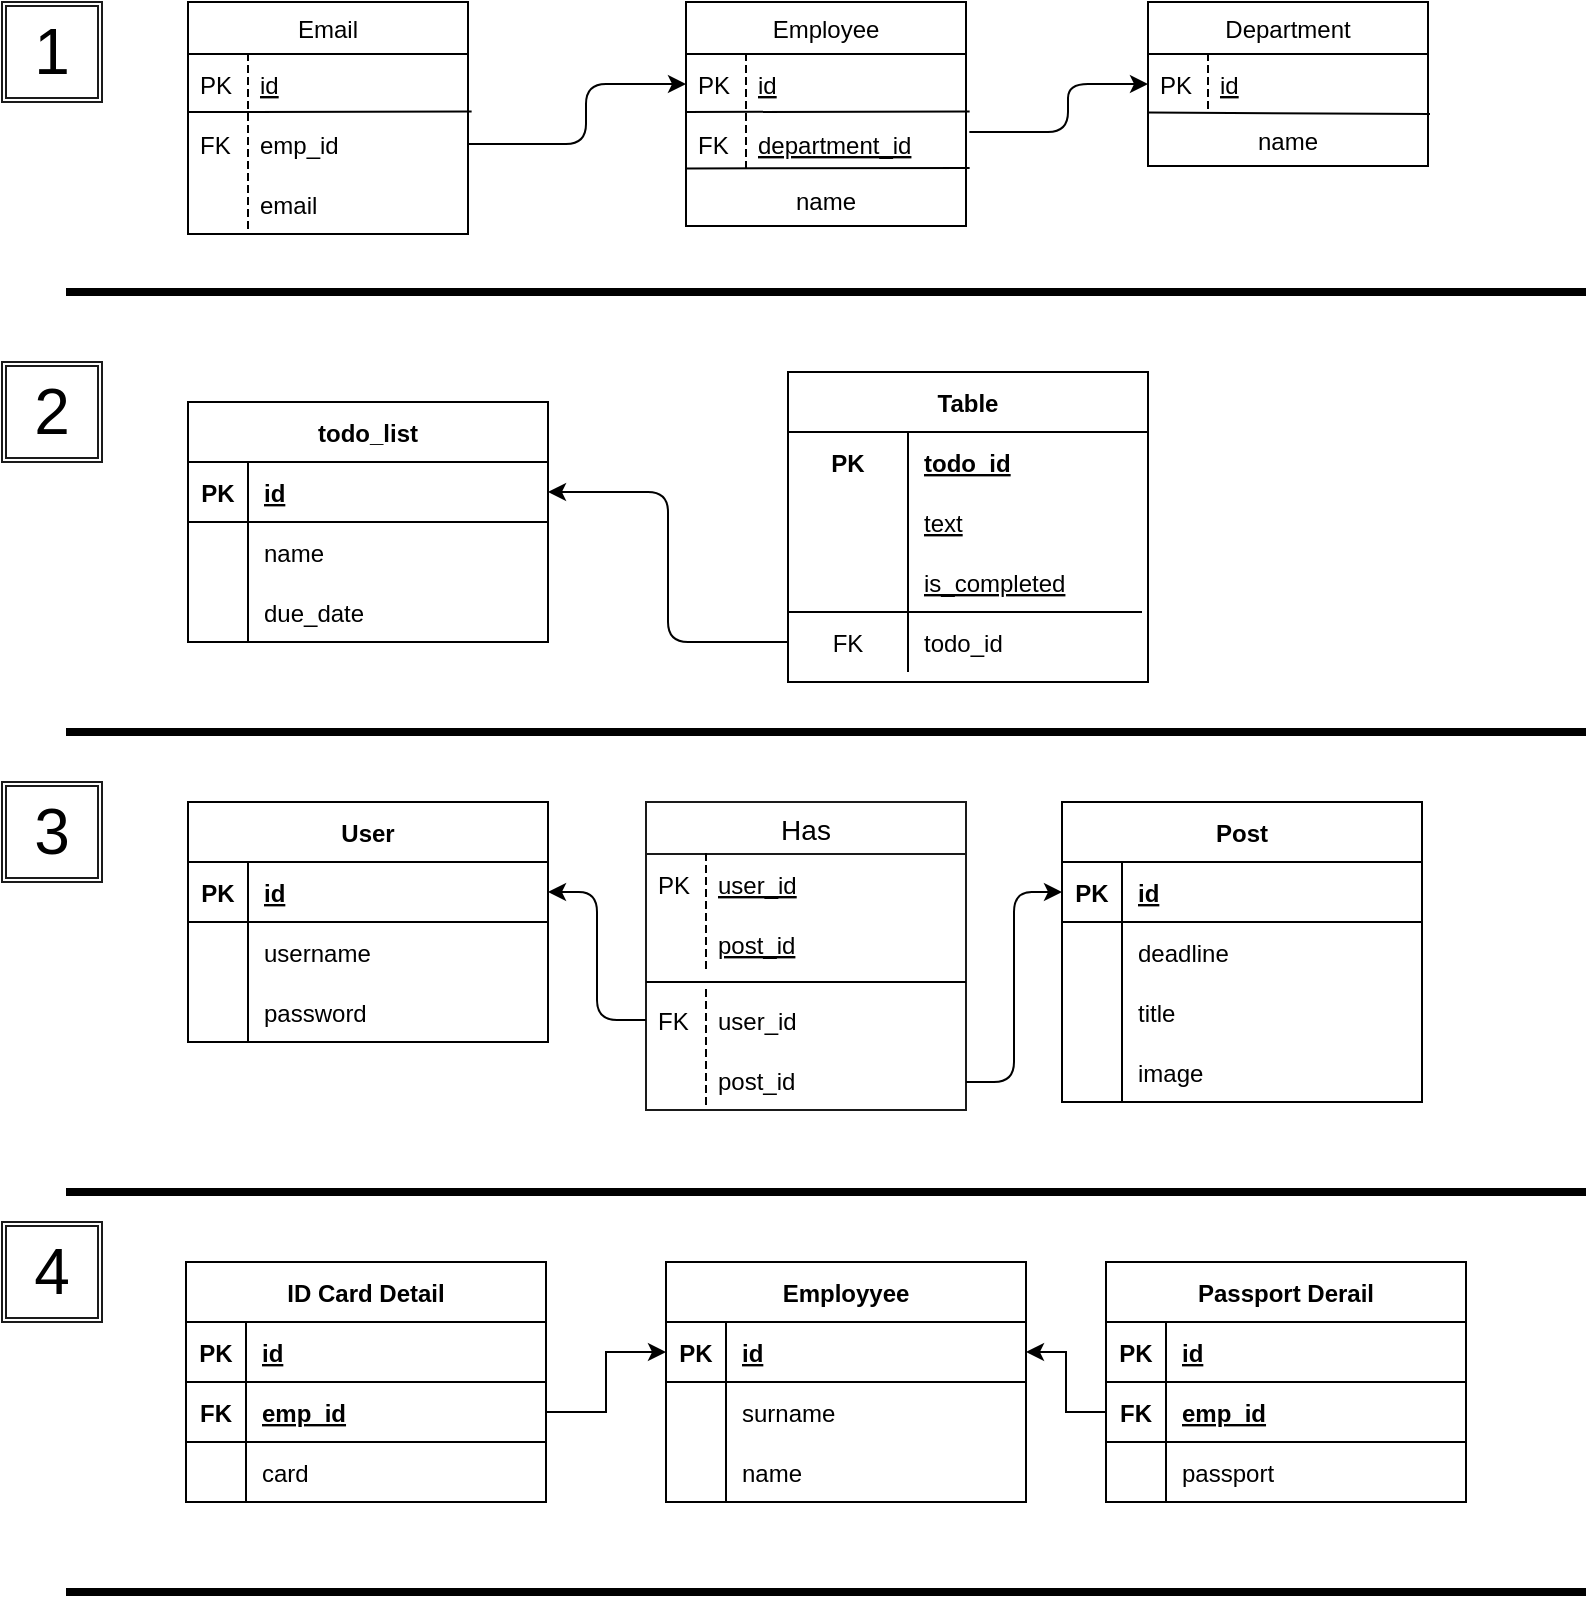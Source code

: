 <mxfile version="13.11.0" type="github">
  <diagram id="C5RBs43oDa-KdzZeNtuy" name="Page-1">
    <mxGraphModel dx="1422" dy="882" grid="1" gridSize="10" guides="1" tooltips="1" connect="1" arrows="1" fold="1" page="1" pageScale="1" pageWidth="827" pageHeight="1169" math="0" shadow="0">
      <root>
        <mxCell id="WIyWlLk6GJQsqaUBKTNV-0" />
        <mxCell id="WIyWlLk6GJQsqaUBKTNV-1" parent="WIyWlLk6GJQsqaUBKTNV-0" />
        <mxCell id="tI-stVmSsfOykZiwrWRr-0" value="Employee" style="swimlane;fontStyle=0;childLayout=stackLayout;horizontal=1;startSize=26;fillColor=none;horizontalStack=0;resizeParent=1;resizeParentMax=0;resizeLast=0;collapsible=1;marginBottom=0;" vertex="1" parent="WIyWlLk6GJQsqaUBKTNV-1">
          <mxGeometry x="352" y="20" width="140" height="112" as="geometry" />
        </mxCell>
        <mxCell id="tI-stVmSsfOykZiwrWRr-9" value="id" style="shape=partialRectangle;fillColor=none;align=left;verticalAlign=middle;strokeColor=none;spacingLeft=34;rotatable=0;points=[[0,0.5],[1,0.5]];portConstraint=eastwest;dropTarget=0;fontStyle=4" vertex="1" parent="tI-stVmSsfOykZiwrWRr-0">
          <mxGeometry y="26" width="140" height="30" as="geometry" />
        </mxCell>
        <mxCell id="tI-stVmSsfOykZiwrWRr-10" value="PK" style="shape=partialRectangle;top=0;left=0;bottom=0;fillColor=none;stokeWidth=1;dashed=1;align=left;verticalAlign=middle;spacingLeft=4;spacingRight=4;overflow=hidden;rotatable=0;points=[];portConstraint=eastwest;part=1;" vertex="1" connectable="0" parent="tI-stVmSsfOykZiwrWRr-9">
          <mxGeometry width="30" height="30" as="geometry" />
        </mxCell>
        <mxCell id="tI-stVmSsfOykZiwrWRr-15" value="" style="endArrow=none;html=1;rounded=0;entryX=1.013;entryY=-0.041;entryDx=0;entryDy=0;entryPerimeter=0;" edge="1" parent="tI-stVmSsfOykZiwrWRr-0" target="tI-stVmSsfOykZiwrWRr-11">
          <mxGeometry relative="1" as="geometry">
            <mxPoint y="55" as="sourcePoint" />
            <mxPoint x="138" y="53" as="targetPoint" />
          </mxGeometry>
        </mxCell>
        <mxCell id="tI-stVmSsfOykZiwrWRr-11" value="department_id" style="shape=partialRectangle;fillColor=none;align=left;verticalAlign=middle;strokeColor=none;spacingLeft=34;rotatable=0;points=[[0,0.5],[1,0.5]];portConstraint=eastwest;dropTarget=0;fontStyle=4" vertex="1" parent="tI-stVmSsfOykZiwrWRr-0">
          <mxGeometry y="56" width="140" height="30" as="geometry" />
        </mxCell>
        <mxCell id="tI-stVmSsfOykZiwrWRr-12" value="FK" style="shape=partialRectangle;top=0;left=0;bottom=0;fillColor=none;stokeWidth=1;dashed=1;align=left;verticalAlign=middle;spacingLeft=4;spacingRight=4;overflow=hidden;rotatable=0;points=[];portConstraint=eastwest;part=1;" vertex="1" connectable="0" parent="tI-stVmSsfOykZiwrWRr-11">
          <mxGeometry width="30" height="30" as="geometry" />
        </mxCell>
        <mxCell id="tI-stVmSsfOykZiwrWRr-16" value="" style="endArrow=none;html=1;rounded=0;entryX=1.013;entryY=-0.041;entryDx=0;entryDy=0;entryPerimeter=0;" edge="1" parent="tI-stVmSsfOykZiwrWRr-0">
          <mxGeometry relative="1" as="geometry">
            <mxPoint y="83.23" as="sourcePoint" />
            <mxPoint x="141.82" y="83" as="targetPoint" />
          </mxGeometry>
        </mxCell>
        <mxCell id="tI-stVmSsfOykZiwrWRr-2" value="name" style="text;strokeColor=none;fillColor=none;align=center;verticalAlign=top;spacingLeft=4;spacingRight=4;overflow=hidden;rotatable=0;points=[[0,0.5],[1,0.5]];portConstraint=eastwest;" vertex="1" parent="tI-stVmSsfOykZiwrWRr-0">
          <mxGeometry y="86" width="140" height="26" as="geometry" />
        </mxCell>
        <mxCell id="tI-stVmSsfOykZiwrWRr-5" value="Department" style="swimlane;fontStyle=0;childLayout=stackLayout;horizontal=1;startSize=26;fillColor=none;horizontalStack=0;resizeParent=1;resizeParentMax=0;resizeLast=0;collapsible=1;marginBottom=0;" vertex="1" parent="WIyWlLk6GJQsqaUBKTNV-1">
          <mxGeometry x="583" y="20" width="140" height="82" as="geometry" />
        </mxCell>
        <mxCell id="tI-stVmSsfOykZiwrWRr-17" value="id" style="shape=partialRectangle;fillColor=none;align=left;verticalAlign=middle;strokeColor=none;spacingLeft=34;rotatable=0;points=[[0,0.5],[1,0.5]];portConstraint=eastwest;dropTarget=0;fontStyle=4" vertex="1" parent="tI-stVmSsfOykZiwrWRr-5">
          <mxGeometry y="26" width="140" height="30" as="geometry" />
        </mxCell>
        <mxCell id="tI-stVmSsfOykZiwrWRr-18" value="PK" style="shape=partialRectangle;top=0;left=0;bottom=0;fillColor=none;stokeWidth=1;dashed=1;align=left;verticalAlign=middle;spacingLeft=4;spacingRight=4;overflow=hidden;rotatable=0;points=[];portConstraint=eastwest;part=1;" vertex="1" connectable="0" parent="tI-stVmSsfOykZiwrWRr-17">
          <mxGeometry width="30" height="30" as="geometry" />
        </mxCell>
        <mxCell id="tI-stVmSsfOykZiwrWRr-19" value="" style="endArrow=none;html=1;rounded=0;" edge="1" parent="tI-stVmSsfOykZiwrWRr-5">
          <mxGeometry relative="1" as="geometry">
            <mxPoint y="55.31" as="sourcePoint" />
            <mxPoint x="141" y="56" as="targetPoint" />
          </mxGeometry>
        </mxCell>
        <mxCell id="tI-stVmSsfOykZiwrWRr-7" value="name" style="text;strokeColor=none;fillColor=none;align=center;verticalAlign=top;spacingLeft=4;spacingRight=4;overflow=hidden;rotatable=0;points=[[0,0.5],[1,0.5]];portConstraint=eastwest;" vertex="1" parent="tI-stVmSsfOykZiwrWRr-5">
          <mxGeometry y="56" width="140" height="26" as="geometry" />
        </mxCell>
        <mxCell id="tI-stVmSsfOykZiwrWRr-20" value="Email" style="swimlane;fontStyle=0;childLayout=stackLayout;horizontal=1;startSize=26;fillColor=none;horizontalStack=0;resizeParent=1;resizeParentMax=0;resizeLast=0;collapsible=1;marginBottom=0;" vertex="1" parent="WIyWlLk6GJQsqaUBKTNV-1">
          <mxGeometry x="103" y="20" width="140" height="116" as="geometry" />
        </mxCell>
        <mxCell id="tI-stVmSsfOykZiwrWRr-21" value="id" style="shape=partialRectangle;fillColor=none;align=left;verticalAlign=middle;strokeColor=none;spacingLeft=34;rotatable=0;points=[[0,0.5],[1,0.5]];portConstraint=eastwest;dropTarget=0;fontStyle=4" vertex="1" parent="tI-stVmSsfOykZiwrWRr-20">
          <mxGeometry y="26" width="140" height="30" as="geometry" />
        </mxCell>
        <mxCell id="tI-stVmSsfOykZiwrWRr-22" value="PK" style="shape=partialRectangle;top=0;left=0;bottom=0;fillColor=none;stokeWidth=1;dashed=1;align=left;verticalAlign=middle;spacingLeft=4;spacingRight=4;overflow=hidden;rotatable=0;points=[];portConstraint=eastwest;part=1;" vertex="1" connectable="0" parent="tI-stVmSsfOykZiwrWRr-21">
          <mxGeometry width="30" height="30" as="geometry" />
        </mxCell>
        <mxCell id="tI-stVmSsfOykZiwrWRr-23" value="" style="endArrow=none;html=1;rounded=0;entryX=1.013;entryY=-0.041;entryDx=0;entryDy=0;entryPerimeter=0;" edge="1" parent="tI-stVmSsfOykZiwrWRr-20" target="tI-stVmSsfOykZiwrWRr-24">
          <mxGeometry relative="1" as="geometry">
            <mxPoint y="55" as="sourcePoint" />
            <mxPoint x="138" y="53" as="targetPoint" />
          </mxGeometry>
        </mxCell>
        <mxCell id="tI-stVmSsfOykZiwrWRr-24" value="emp_id" style="shape=partialRectangle;fillColor=none;align=left;verticalAlign=middle;strokeColor=none;spacingLeft=34;rotatable=0;points=[[0,0.5],[1,0.5]];portConstraint=eastwest;dropTarget=0;" vertex="1" parent="tI-stVmSsfOykZiwrWRr-20">
          <mxGeometry y="56" width="140" height="30" as="geometry" />
        </mxCell>
        <mxCell id="tI-stVmSsfOykZiwrWRr-25" value="FK" style="shape=partialRectangle;top=0;left=0;bottom=0;fillColor=none;stokeWidth=1;dashed=1;align=left;verticalAlign=middle;spacingLeft=4;spacingRight=4;overflow=hidden;rotatable=0;points=[];portConstraint=eastwest;part=1;" vertex="1" connectable="0" parent="tI-stVmSsfOykZiwrWRr-24">
          <mxGeometry width="30" height="30" as="geometry" />
        </mxCell>
        <mxCell id="tI-stVmSsfOykZiwrWRr-28" value="email" style="shape=partialRectangle;fillColor=none;align=left;verticalAlign=middle;strokeColor=none;spacingLeft=34;rotatable=0;points=[[0,0.5],[1,0.5]];portConstraint=eastwest;dropTarget=0;" vertex="1" parent="tI-stVmSsfOykZiwrWRr-20">
          <mxGeometry y="86" width="140" height="30" as="geometry" />
        </mxCell>
        <mxCell id="tI-stVmSsfOykZiwrWRr-29" value="" style="shape=partialRectangle;top=0;left=0;bottom=0;fillColor=none;stokeWidth=1;dashed=1;align=left;verticalAlign=middle;spacingLeft=4;spacingRight=4;overflow=hidden;rotatable=0;points=[];portConstraint=eastwest;part=1;" vertex="1" connectable="0" parent="tI-stVmSsfOykZiwrWRr-28">
          <mxGeometry width="30" height="30" as="geometry" />
        </mxCell>
        <mxCell id="tI-stVmSsfOykZiwrWRr-30" value="" style="edgeStyle=elbowEdgeStyle;elbow=horizontal;endArrow=classic;html=1;entryX=0;entryY=0.5;entryDx=0;entryDy=0;" edge="1" parent="WIyWlLk6GJQsqaUBKTNV-1" target="tI-stVmSsfOykZiwrWRr-9">
          <mxGeometry width="50" height="50" relative="1" as="geometry">
            <mxPoint x="243" y="91" as="sourcePoint" />
            <mxPoint x="392" y="330" as="targetPoint" />
            <Array as="points">
              <mxPoint x="302" y="100" />
            </Array>
          </mxGeometry>
        </mxCell>
        <mxCell id="tI-stVmSsfOykZiwrWRr-31" value="" style="edgeStyle=elbowEdgeStyle;elbow=horizontal;endArrow=classic;html=1;entryX=0;entryY=0.5;entryDx=0;entryDy=0;exitX=1.012;exitY=0.3;exitDx=0;exitDy=0;exitPerimeter=0;" edge="1" parent="WIyWlLk6GJQsqaUBKTNV-1" source="tI-stVmSsfOykZiwrWRr-11" target="tI-stVmSsfOykZiwrWRr-17">
          <mxGeometry width="50" height="50" relative="1" as="geometry">
            <mxPoint x="682" y="220" as="sourcePoint" />
            <mxPoint x="732" y="170" as="targetPoint" />
            <Array as="points">
              <mxPoint x="543" y="61" />
            </Array>
          </mxGeometry>
        </mxCell>
        <mxCell id="tI-stVmSsfOykZiwrWRr-32" value="todo_list" style="shape=table;startSize=30;container=1;collapsible=1;childLayout=tableLayout;fixedRows=1;rowLines=0;fontStyle=1;align=center;resizeLast=1;" vertex="1" parent="WIyWlLk6GJQsqaUBKTNV-1">
          <mxGeometry x="103" y="220" width="180" height="120" as="geometry" />
        </mxCell>
        <mxCell id="tI-stVmSsfOykZiwrWRr-33" value="" style="shape=partialRectangle;collapsible=0;dropTarget=0;pointerEvents=0;fillColor=none;top=0;left=0;bottom=1;right=0;points=[[0,0.5],[1,0.5]];portConstraint=eastwest;" vertex="1" parent="tI-stVmSsfOykZiwrWRr-32">
          <mxGeometry y="30" width="180" height="30" as="geometry" />
        </mxCell>
        <mxCell id="tI-stVmSsfOykZiwrWRr-34" value="PK" style="shape=partialRectangle;connectable=0;fillColor=none;top=0;left=0;bottom=0;right=0;fontStyle=1;overflow=hidden;" vertex="1" parent="tI-stVmSsfOykZiwrWRr-33">
          <mxGeometry width="30" height="30" as="geometry" />
        </mxCell>
        <mxCell id="tI-stVmSsfOykZiwrWRr-35" value="id" style="shape=partialRectangle;connectable=0;fillColor=none;top=0;left=0;bottom=0;right=0;align=left;spacingLeft=6;fontStyle=5;overflow=hidden;" vertex="1" parent="tI-stVmSsfOykZiwrWRr-33">
          <mxGeometry x="30" width="150" height="30" as="geometry" />
        </mxCell>
        <mxCell id="tI-stVmSsfOykZiwrWRr-36" value="" style="shape=partialRectangle;collapsible=0;dropTarget=0;pointerEvents=0;fillColor=none;top=0;left=0;bottom=0;right=0;points=[[0,0.5],[1,0.5]];portConstraint=eastwest;" vertex="1" parent="tI-stVmSsfOykZiwrWRr-32">
          <mxGeometry y="60" width="180" height="30" as="geometry" />
        </mxCell>
        <mxCell id="tI-stVmSsfOykZiwrWRr-37" value="" style="shape=partialRectangle;connectable=0;fillColor=none;top=0;left=0;bottom=0;right=0;editable=1;overflow=hidden;" vertex="1" parent="tI-stVmSsfOykZiwrWRr-36">
          <mxGeometry width="30" height="30" as="geometry" />
        </mxCell>
        <mxCell id="tI-stVmSsfOykZiwrWRr-38" value="name" style="shape=partialRectangle;connectable=0;fillColor=none;top=0;left=0;bottom=0;right=0;align=left;spacingLeft=6;overflow=hidden;" vertex="1" parent="tI-stVmSsfOykZiwrWRr-36">
          <mxGeometry x="30" width="150" height="30" as="geometry" />
        </mxCell>
        <mxCell id="tI-stVmSsfOykZiwrWRr-39" value="" style="shape=partialRectangle;collapsible=0;dropTarget=0;pointerEvents=0;fillColor=none;top=0;left=0;bottom=0;right=0;points=[[0,0.5],[1,0.5]];portConstraint=eastwest;" vertex="1" parent="tI-stVmSsfOykZiwrWRr-32">
          <mxGeometry y="90" width="180" height="30" as="geometry" />
        </mxCell>
        <mxCell id="tI-stVmSsfOykZiwrWRr-40" value="" style="shape=partialRectangle;connectable=0;fillColor=none;top=0;left=0;bottom=0;right=0;editable=1;overflow=hidden;" vertex="1" parent="tI-stVmSsfOykZiwrWRr-39">
          <mxGeometry width="30" height="30" as="geometry" />
        </mxCell>
        <mxCell id="tI-stVmSsfOykZiwrWRr-41" value="due_date" style="shape=partialRectangle;connectable=0;fillColor=none;top=0;left=0;bottom=0;right=0;align=left;spacingLeft=6;overflow=hidden;" vertex="1" parent="tI-stVmSsfOykZiwrWRr-39">
          <mxGeometry x="30" width="150" height="30" as="geometry" />
        </mxCell>
        <mxCell id="tI-stVmSsfOykZiwrWRr-55" value="Table" style="shape=table;startSize=30;container=1;collapsible=1;childLayout=tableLayout;fixedRows=1;rowLines=0;fontStyle=1;align=center;resizeLast=1;" vertex="1" parent="WIyWlLk6GJQsqaUBKTNV-1">
          <mxGeometry x="403" y="205" width="180" height="155" as="geometry">
            <mxRectangle x="332" y="220" width="60" height="30" as="alternateBounds" />
          </mxGeometry>
        </mxCell>
        <mxCell id="tI-stVmSsfOykZiwrWRr-56" value="" style="shape=partialRectangle;collapsible=0;dropTarget=0;pointerEvents=0;fillColor=none;top=0;left=0;bottom=0;right=0;points=[[0,0.5],[1,0.5]];portConstraint=eastwest;" vertex="1" parent="tI-stVmSsfOykZiwrWRr-55">
          <mxGeometry y="30" width="180" height="30" as="geometry" />
        </mxCell>
        <mxCell id="tI-stVmSsfOykZiwrWRr-57" value="PK" style="shape=partialRectangle;connectable=0;fillColor=none;top=0;left=0;bottom=0;right=0;fontStyle=1;overflow=hidden;" vertex="1" parent="tI-stVmSsfOykZiwrWRr-56">
          <mxGeometry width="60" height="30" as="geometry" />
        </mxCell>
        <mxCell id="tI-stVmSsfOykZiwrWRr-58" value="todo_id" style="shape=partialRectangle;connectable=0;fillColor=none;top=0;left=0;bottom=0;right=0;align=left;spacingLeft=6;fontStyle=5;overflow=hidden;" vertex="1" parent="tI-stVmSsfOykZiwrWRr-56">
          <mxGeometry x="60" width="120" height="30" as="geometry" />
        </mxCell>
        <mxCell id="tI-stVmSsfOykZiwrWRr-79" value="" style="shape=partialRectangle;collapsible=0;dropTarget=0;pointerEvents=0;fillColor=none;top=0;left=0;bottom=0;right=0;points=[[0,0.5],[1,0.5]];portConstraint=eastwest;strokeColor=#FFFFFF;align=center;" vertex="1" parent="tI-stVmSsfOykZiwrWRr-55">
          <mxGeometry y="60" width="180" height="30" as="geometry" />
        </mxCell>
        <mxCell id="tI-stVmSsfOykZiwrWRr-80" value="" style="shape=partialRectangle;connectable=0;fillColor=none;top=0;left=0;bottom=0;right=0;fontStyle=0;overflow=hidden;" vertex="1" parent="tI-stVmSsfOykZiwrWRr-79">
          <mxGeometry width="60" height="30" as="geometry" />
        </mxCell>
        <mxCell id="tI-stVmSsfOykZiwrWRr-81" value="text" style="shape=partialRectangle;connectable=0;fillColor=none;top=0;left=0;bottom=0;right=0;align=left;spacingLeft=6;fontStyle=4;overflow=hidden;" vertex="1" parent="tI-stVmSsfOykZiwrWRr-79">
          <mxGeometry x="60" width="120" height="30" as="geometry" />
        </mxCell>
        <mxCell id="tI-stVmSsfOykZiwrWRr-62" value="" style="shape=partialRectangle;collapsible=0;dropTarget=0;pointerEvents=0;fillColor=none;top=0;left=0;bottom=0;right=0;points=[[0,0.5],[1,0.5]];portConstraint=eastwest;" vertex="1" parent="tI-stVmSsfOykZiwrWRr-55">
          <mxGeometry y="90" width="180" height="30" as="geometry" />
        </mxCell>
        <mxCell id="tI-stVmSsfOykZiwrWRr-63" value="" style="shape=partialRectangle;connectable=0;fillColor=none;top=0;left=0;bottom=0;right=0;editable=1;overflow=hidden;" vertex="1" parent="tI-stVmSsfOykZiwrWRr-62">
          <mxGeometry width="60" height="30" as="geometry" />
        </mxCell>
        <mxCell id="tI-stVmSsfOykZiwrWRr-64" value="is_completed" style="shape=partialRectangle;connectable=0;fillColor=none;top=0;left=0;bottom=0;right=0;align=left;spacingLeft=6;overflow=hidden;fontStyle=4" vertex="1" parent="tI-stVmSsfOykZiwrWRr-62">
          <mxGeometry x="60" width="120" height="30" as="geometry" />
        </mxCell>
        <mxCell id="tI-stVmSsfOykZiwrWRr-82" value="" style="shape=partialRectangle;collapsible=0;dropTarget=0;pointerEvents=0;fillColor=none;top=0;left=0;bottom=0;right=0;points=[[0,0.5],[1,0.5]];portConstraint=eastwest;strokeColor=#FFFFFF;align=center;" vertex="1" parent="tI-stVmSsfOykZiwrWRr-55">
          <mxGeometry y="120" width="180" height="30" as="geometry" />
        </mxCell>
        <mxCell id="tI-stVmSsfOykZiwrWRr-83" value="FK" style="shape=partialRectangle;connectable=0;fillColor=none;top=0;left=0;bottom=0;right=0;fontStyle=0;overflow=hidden;" vertex="1" parent="tI-stVmSsfOykZiwrWRr-82">
          <mxGeometry width="60" height="30" as="geometry" />
        </mxCell>
        <mxCell id="tI-stVmSsfOykZiwrWRr-84" value="todo_id" style="shape=partialRectangle;connectable=0;fillColor=none;top=0;left=0;bottom=0;right=0;align=left;spacingLeft=6;fontStyle=0;overflow=hidden;" vertex="1" parent="tI-stVmSsfOykZiwrWRr-82">
          <mxGeometry x="60" width="120" height="30" as="geometry" />
        </mxCell>
        <mxCell id="tI-stVmSsfOykZiwrWRr-88" value="" style="line;strokeWidth=1;rotatable=0;dashed=0;labelPosition=right;align=left;verticalAlign=middle;spacingTop=0;spacingLeft=6;points=[];portConstraint=eastwest;" vertex="1" parent="WIyWlLk6GJQsqaUBKTNV-1">
          <mxGeometry x="403" y="320" width="177" height="10" as="geometry" />
        </mxCell>
        <mxCell id="tI-stVmSsfOykZiwrWRr-89" value="" style="edgeStyle=elbowEdgeStyle;elbow=horizontal;endArrow=classic;html=1;entryX=1;entryY=0.5;entryDx=0;entryDy=0;" edge="1" parent="WIyWlLk6GJQsqaUBKTNV-1" source="tI-stVmSsfOykZiwrWRr-82" target="tI-stVmSsfOykZiwrWRr-33">
          <mxGeometry width="50" height="50" relative="1" as="geometry">
            <mxPoint x="300" y="290" as="sourcePoint" />
            <mxPoint x="350" y="240" as="targetPoint" />
          </mxGeometry>
        </mxCell>
        <mxCell id="tI-stVmSsfOykZiwrWRr-90" value="User" style="shape=table;startSize=30;container=1;collapsible=1;childLayout=tableLayout;fixedRows=1;rowLines=0;fontStyle=1;align=center;resizeLast=1;" vertex="1" parent="WIyWlLk6GJQsqaUBKTNV-1">
          <mxGeometry x="103" y="420" width="180" height="120" as="geometry" />
        </mxCell>
        <mxCell id="tI-stVmSsfOykZiwrWRr-91" value="" style="shape=partialRectangle;collapsible=0;dropTarget=0;pointerEvents=0;fillColor=none;top=0;left=0;bottom=1;right=0;points=[[0,0.5],[1,0.5]];portConstraint=eastwest;" vertex="1" parent="tI-stVmSsfOykZiwrWRr-90">
          <mxGeometry y="30" width="180" height="30" as="geometry" />
        </mxCell>
        <mxCell id="tI-stVmSsfOykZiwrWRr-92" value="PK" style="shape=partialRectangle;connectable=0;fillColor=none;top=0;left=0;bottom=0;right=0;fontStyle=1;overflow=hidden;" vertex="1" parent="tI-stVmSsfOykZiwrWRr-91">
          <mxGeometry width="30" height="30" as="geometry" />
        </mxCell>
        <mxCell id="tI-stVmSsfOykZiwrWRr-93" value="id" style="shape=partialRectangle;connectable=0;fillColor=none;top=0;left=0;bottom=0;right=0;align=left;spacingLeft=6;fontStyle=5;overflow=hidden;" vertex="1" parent="tI-stVmSsfOykZiwrWRr-91">
          <mxGeometry x="30" width="150" height="30" as="geometry" />
        </mxCell>
        <mxCell id="tI-stVmSsfOykZiwrWRr-94" value="" style="shape=partialRectangle;collapsible=0;dropTarget=0;pointerEvents=0;fillColor=none;top=0;left=0;bottom=0;right=0;points=[[0,0.5],[1,0.5]];portConstraint=eastwest;" vertex="1" parent="tI-stVmSsfOykZiwrWRr-90">
          <mxGeometry y="60" width="180" height="30" as="geometry" />
        </mxCell>
        <mxCell id="tI-stVmSsfOykZiwrWRr-95" value="" style="shape=partialRectangle;connectable=0;fillColor=none;top=0;left=0;bottom=0;right=0;editable=1;overflow=hidden;" vertex="1" parent="tI-stVmSsfOykZiwrWRr-94">
          <mxGeometry width="30" height="30" as="geometry" />
        </mxCell>
        <mxCell id="tI-stVmSsfOykZiwrWRr-96" value="username" style="shape=partialRectangle;connectable=0;fillColor=none;top=0;left=0;bottom=0;right=0;align=left;spacingLeft=6;overflow=hidden;" vertex="1" parent="tI-stVmSsfOykZiwrWRr-94">
          <mxGeometry x="30" width="150" height="30" as="geometry" />
        </mxCell>
        <mxCell id="tI-stVmSsfOykZiwrWRr-97" value="" style="shape=partialRectangle;collapsible=0;dropTarget=0;pointerEvents=0;fillColor=none;top=0;left=0;bottom=0;right=0;points=[[0,0.5],[1,0.5]];portConstraint=eastwest;" vertex="1" parent="tI-stVmSsfOykZiwrWRr-90">
          <mxGeometry y="90" width="180" height="30" as="geometry" />
        </mxCell>
        <mxCell id="tI-stVmSsfOykZiwrWRr-98" value="" style="shape=partialRectangle;connectable=0;fillColor=none;top=0;left=0;bottom=0;right=0;editable=1;overflow=hidden;" vertex="1" parent="tI-stVmSsfOykZiwrWRr-97">
          <mxGeometry width="30" height="30" as="geometry" />
        </mxCell>
        <mxCell id="tI-stVmSsfOykZiwrWRr-99" value="password" style="shape=partialRectangle;connectable=0;fillColor=none;top=0;left=0;bottom=0;right=0;align=left;spacingLeft=6;overflow=hidden;" vertex="1" parent="tI-stVmSsfOykZiwrWRr-97">
          <mxGeometry x="30" width="150" height="30" as="geometry" />
        </mxCell>
        <mxCell id="tI-stVmSsfOykZiwrWRr-100" value="Post" style="shape=table;startSize=30;container=1;collapsible=1;childLayout=tableLayout;fixedRows=1;rowLines=0;fontStyle=1;align=center;resizeLast=1;" vertex="1" parent="WIyWlLk6GJQsqaUBKTNV-1">
          <mxGeometry x="540" y="420" width="180" height="150" as="geometry" />
        </mxCell>
        <mxCell id="tI-stVmSsfOykZiwrWRr-101" value="" style="shape=partialRectangle;collapsible=0;dropTarget=0;pointerEvents=0;fillColor=none;top=0;left=0;bottom=1;right=0;points=[[0,0.5],[1,0.5]];portConstraint=eastwest;" vertex="1" parent="tI-stVmSsfOykZiwrWRr-100">
          <mxGeometry y="30" width="180" height="30" as="geometry" />
        </mxCell>
        <mxCell id="tI-stVmSsfOykZiwrWRr-102" value="PK" style="shape=partialRectangle;connectable=0;fillColor=none;top=0;left=0;bottom=0;right=0;fontStyle=1;overflow=hidden;" vertex="1" parent="tI-stVmSsfOykZiwrWRr-101">
          <mxGeometry width="30" height="30" as="geometry" />
        </mxCell>
        <mxCell id="tI-stVmSsfOykZiwrWRr-103" value="id" style="shape=partialRectangle;connectable=0;fillColor=none;top=0;left=0;bottom=0;right=0;align=left;spacingLeft=6;fontStyle=5;overflow=hidden;" vertex="1" parent="tI-stVmSsfOykZiwrWRr-101">
          <mxGeometry x="30" width="150" height="30" as="geometry" />
        </mxCell>
        <mxCell id="tI-stVmSsfOykZiwrWRr-104" value="" style="shape=partialRectangle;collapsible=0;dropTarget=0;pointerEvents=0;fillColor=none;top=0;left=0;bottom=0;right=0;points=[[0,0.5],[1,0.5]];portConstraint=eastwest;" vertex="1" parent="tI-stVmSsfOykZiwrWRr-100">
          <mxGeometry y="60" width="180" height="30" as="geometry" />
        </mxCell>
        <mxCell id="tI-stVmSsfOykZiwrWRr-105" value="" style="shape=partialRectangle;connectable=0;fillColor=none;top=0;left=0;bottom=0;right=0;editable=1;overflow=hidden;" vertex="1" parent="tI-stVmSsfOykZiwrWRr-104">
          <mxGeometry width="30" height="30" as="geometry" />
        </mxCell>
        <mxCell id="tI-stVmSsfOykZiwrWRr-106" value="deadline" style="shape=partialRectangle;connectable=0;fillColor=none;top=0;left=0;bottom=0;right=0;align=left;spacingLeft=6;overflow=hidden;" vertex="1" parent="tI-stVmSsfOykZiwrWRr-104">
          <mxGeometry x="30" width="150" height="30" as="geometry" />
        </mxCell>
        <mxCell id="tI-stVmSsfOykZiwrWRr-107" value="" style="shape=partialRectangle;collapsible=0;dropTarget=0;pointerEvents=0;fillColor=none;top=0;left=0;bottom=0;right=0;points=[[0,0.5],[1,0.5]];portConstraint=eastwest;" vertex="1" parent="tI-stVmSsfOykZiwrWRr-100">
          <mxGeometry y="90" width="180" height="30" as="geometry" />
        </mxCell>
        <mxCell id="tI-stVmSsfOykZiwrWRr-108" value="" style="shape=partialRectangle;connectable=0;fillColor=none;top=0;left=0;bottom=0;right=0;editable=1;overflow=hidden;" vertex="1" parent="tI-stVmSsfOykZiwrWRr-107">
          <mxGeometry width="30" height="30" as="geometry" />
        </mxCell>
        <mxCell id="tI-stVmSsfOykZiwrWRr-109" value="title" style="shape=partialRectangle;connectable=0;fillColor=none;top=0;left=0;bottom=0;right=0;align=left;spacingLeft=6;overflow=hidden;" vertex="1" parent="tI-stVmSsfOykZiwrWRr-107">
          <mxGeometry x="30" width="150" height="30" as="geometry" />
        </mxCell>
        <mxCell id="tI-stVmSsfOykZiwrWRr-112" style="shape=partialRectangle;collapsible=0;dropTarget=0;pointerEvents=0;fillColor=none;top=0;left=0;bottom=0;right=0;points=[[0,0.5],[1,0.5]];portConstraint=eastwest;" vertex="1" parent="tI-stVmSsfOykZiwrWRr-100">
          <mxGeometry y="120" width="180" height="30" as="geometry" />
        </mxCell>
        <mxCell id="tI-stVmSsfOykZiwrWRr-113" style="shape=partialRectangle;connectable=0;fillColor=none;top=0;left=0;bottom=0;right=0;editable=1;overflow=hidden;" vertex="1" parent="tI-stVmSsfOykZiwrWRr-112">
          <mxGeometry width="30" height="30" as="geometry" />
        </mxCell>
        <mxCell id="tI-stVmSsfOykZiwrWRr-114" value="image" style="shape=partialRectangle;connectable=0;fillColor=none;top=0;left=0;bottom=0;right=0;align=left;spacingLeft=6;overflow=hidden;" vertex="1" parent="tI-stVmSsfOykZiwrWRr-112">
          <mxGeometry x="30" width="150" height="30" as="geometry" />
        </mxCell>
        <mxCell id="tI-stVmSsfOykZiwrWRr-123" value="Has" style="swimlane;fontStyle=0;childLayout=stackLayout;horizontal=1;startSize=26;horizontalStack=0;resizeParent=1;resizeParentMax=0;resizeLast=0;collapsible=1;marginBottom=0;align=center;fontSize=14;labelBackgroundColor=none;strokeColor=#1A1A1A;" vertex="1" parent="WIyWlLk6GJQsqaUBKTNV-1">
          <mxGeometry x="332" y="420" width="160" height="154" as="geometry" />
        </mxCell>
        <mxCell id="tI-stVmSsfOykZiwrWRr-127" value="user_id" style="shape=partialRectangle;fillColor=none;align=left;verticalAlign=middle;strokeColor=none;spacingLeft=34;rotatable=0;points=[[0,0.5],[1,0.5]];portConstraint=eastwest;dropTarget=0;labelBackgroundColor=none;fontColor=#000000;fontStyle=4" vertex="1" parent="tI-stVmSsfOykZiwrWRr-123">
          <mxGeometry y="26" width="160" height="30" as="geometry" />
        </mxCell>
        <mxCell id="tI-stVmSsfOykZiwrWRr-128" value="PK" style="shape=partialRectangle;top=0;left=0;bottom=0;fillColor=none;stokeWidth=1;dashed=1;align=left;verticalAlign=middle;spacingLeft=4;spacingRight=4;overflow=hidden;rotatable=0;points=[];portConstraint=eastwest;part=1;" vertex="1" connectable="0" parent="tI-stVmSsfOykZiwrWRr-127">
          <mxGeometry width="30" height="30" as="geometry" />
        </mxCell>
        <mxCell id="tI-stVmSsfOykZiwrWRr-131" value="post_id" style="shape=partialRectangle;fillColor=none;align=left;verticalAlign=middle;strokeColor=none;spacingLeft=34;rotatable=0;points=[[0,0.5],[1,0.5]];portConstraint=eastwest;dropTarget=0;labelBackgroundColor=none;fontColor=#000000;fontStyle=4" vertex="1" parent="tI-stVmSsfOykZiwrWRr-123">
          <mxGeometry y="56" width="160" height="30" as="geometry" />
        </mxCell>
        <mxCell id="tI-stVmSsfOykZiwrWRr-132" value="" style="shape=partialRectangle;top=0;left=0;bottom=0;fillColor=none;stokeWidth=1;dashed=1;align=left;verticalAlign=middle;spacingLeft=4;spacingRight=4;overflow=hidden;rotatable=0;points=[];portConstraint=eastwest;part=1;" vertex="1" connectable="0" parent="tI-stVmSsfOykZiwrWRr-131">
          <mxGeometry width="30" height="30" as="geometry" />
        </mxCell>
        <mxCell id="tI-stVmSsfOykZiwrWRr-135" value="" style="line;strokeWidth=1;rotatable=0;dashed=0;labelPosition=right;align=left;verticalAlign=middle;spacingTop=0;spacingLeft=6;points=[];portConstraint=eastwest;labelBackgroundColor=none;fontColor=#000000;" vertex="1" parent="tI-stVmSsfOykZiwrWRr-123">
          <mxGeometry y="86" width="160" height="8" as="geometry" />
        </mxCell>
        <mxCell id="tI-stVmSsfOykZiwrWRr-133" value="user_id" style="shape=partialRectangle;fillColor=none;align=left;verticalAlign=middle;strokeColor=none;spacingLeft=34;rotatable=0;points=[[0,0.5],[1,0.5]];portConstraint=eastwest;dropTarget=0;labelBackgroundColor=none;fontColor=#000000;" vertex="1" parent="tI-stVmSsfOykZiwrWRr-123">
          <mxGeometry y="94" width="160" height="30" as="geometry" />
        </mxCell>
        <mxCell id="tI-stVmSsfOykZiwrWRr-134" value="FK" style="shape=partialRectangle;top=0;left=0;bottom=0;fillColor=none;stokeWidth=1;dashed=1;align=left;verticalAlign=middle;spacingLeft=4;spacingRight=4;overflow=hidden;rotatable=0;points=[];portConstraint=eastwest;part=1;" vertex="1" connectable="0" parent="tI-stVmSsfOykZiwrWRr-133">
          <mxGeometry width="30" height="30" as="geometry" />
        </mxCell>
        <mxCell id="tI-stVmSsfOykZiwrWRr-129" value="post_id" style="shape=partialRectangle;fillColor=none;align=left;verticalAlign=middle;strokeColor=none;spacingLeft=34;rotatable=0;points=[[0,0.5],[1,0.5]];portConstraint=eastwest;dropTarget=0;labelBackgroundColor=none;fontColor=#000000;" vertex="1" parent="tI-stVmSsfOykZiwrWRr-123">
          <mxGeometry y="124" width="160" height="30" as="geometry" />
        </mxCell>
        <mxCell id="tI-stVmSsfOykZiwrWRr-130" value="" style="shape=partialRectangle;top=0;left=0;bottom=0;fillColor=none;stokeWidth=1;dashed=1;align=left;verticalAlign=middle;spacingLeft=4;spacingRight=4;overflow=hidden;rotatable=0;points=[];portConstraint=eastwest;part=1;" vertex="1" connectable="0" parent="tI-stVmSsfOykZiwrWRr-129">
          <mxGeometry width="30" height="30" as="geometry" />
        </mxCell>
        <mxCell id="tI-stVmSsfOykZiwrWRr-138" value="" style="edgeStyle=elbowEdgeStyle;elbow=horizontal;endArrow=classic;html=1;fontColor=#000000;exitX=0;exitY=0.5;exitDx=0;exitDy=0;entryX=1;entryY=0.5;entryDx=0;entryDy=0;" edge="1" parent="WIyWlLk6GJQsqaUBKTNV-1" source="tI-stVmSsfOykZiwrWRr-133" target="tI-stVmSsfOykZiwrWRr-91">
          <mxGeometry width="50" height="50" relative="1" as="geometry">
            <mxPoint x="270" y="550" as="sourcePoint" />
            <mxPoint x="320" y="500" as="targetPoint" />
          </mxGeometry>
        </mxCell>
        <mxCell id="tI-stVmSsfOykZiwrWRr-139" value="" style="edgeStyle=elbowEdgeStyle;elbow=horizontal;endArrow=classic;html=1;fontColor=#000000;entryX=0;entryY=0.5;entryDx=0;entryDy=0;" edge="1" parent="WIyWlLk6GJQsqaUBKTNV-1" target="tI-stVmSsfOykZiwrWRr-101">
          <mxGeometry width="50" height="50" relative="1" as="geometry">
            <mxPoint x="492" y="560" as="sourcePoint" />
            <mxPoint x="542" y="510" as="targetPoint" />
          </mxGeometry>
        </mxCell>
        <mxCell id="tI-stVmSsfOykZiwrWRr-140" value="ID Card Detail" style="shape=table;startSize=30;container=1;collapsible=1;childLayout=tableLayout;fixedRows=1;rowLines=0;fontStyle=1;align=center;resizeLast=1;" vertex="1" parent="WIyWlLk6GJQsqaUBKTNV-1">
          <mxGeometry x="102" y="650" width="180" height="120" as="geometry" />
        </mxCell>
        <mxCell id="tI-stVmSsfOykZiwrWRr-141" value="" style="shape=partialRectangle;collapsible=0;dropTarget=0;pointerEvents=0;fillColor=none;top=0;left=0;bottom=1;right=0;points=[[0,0.5],[1,0.5]];portConstraint=eastwest;" vertex="1" parent="tI-stVmSsfOykZiwrWRr-140">
          <mxGeometry y="30" width="180" height="30" as="geometry" />
        </mxCell>
        <mxCell id="tI-stVmSsfOykZiwrWRr-142" value="PK" style="shape=partialRectangle;connectable=0;fillColor=none;top=0;left=0;bottom=0;right=0;fontStyle=1;overflow=hidden;" vertex="1" parent="tI-stVmSsfOykZiwrWRr-141">
          <mxGeometry width="30" height="30" as="geometry" />
        </mxCell>
        <mxCell id="tI-stVmSsfOykZiwrWRr-143" value="id" style="shape=partialRectangle;connectable=0;fillColor=none;top=0;left=0;bottom=0;right=0;align=left;spacingLeft=6;fontStyle=5;overflow=hidden;" vertex="1" parent="tI-stVmSsfOykZiwrWRr-141">
          <mxGeometry x="30" width="150" height="30" as="geometry" />
        </mxCell>
        <mxCell id="tI-stVmSsfOykZiwrWRr-188" style="shape=partialRectangle;collapsible=0;dropTarget=0;pointerEvents=0;fillColor=none;top=0;left=0;bottom=1;right=0;points=[[0,0.5],[1,0.5]];portConstraint=eastwest;" vertex="1" parent="tI-stVmSsfOykZiwrWRr-140">
          <mxGeometry y="60" width="180" height="30" as="geometry" />
        </mxCell>
        <mxCell id="tI-stVmSsfOykZiwrWRr-189" value="FK" style="shape=partialRectangle;connectable=0;fillColor=none;top=0;left=0;bottom=0;right=0;fontStyle=1;overflow=hidden;" vertex="1" parent="tI-stVmSsfOykZiwrWRr-188">
          <mxGeometry width="30" height="30" as="geometry" />
        </mxCell>
        <mxCell id="tI-stVmSsfOykZiwrWRr-190" value="emp_id" style="shape=partialRectangle;connectable=0;fillColor=none;top=0;left=0;bottom=0;right=0;align=left;spacingLeft=6;fontStyle=5;overflow=hidden;" vertex="1" parent="tI-stVmSsfOykZiwrWRr-188">
          <mxGeometry x="30" width="150" height="30" as="geometry" />
        </mxCell>
        <mxCell id="tI-stVmSsfOykZiwrWRr-144" value="" style="shape=partialRectangle;collapsible=0;dropTarget=0;pointerEvents=0;fillColor=none;top=0;left=0;bottom=0;right=0;points=[[0,0.5],[1,0.5]];portConstraint=eastwest;" vertex="1" parent="tI-stVmSsfOykZiwrWRr-140">
          <mxGeometry y="90" width="180" height="30" as="geometry" />
        </mxCell>
        <mxCell id="tI-stVmSsfOykZiwrWRr-145" value="" style="shape=partialRectangle;connectable=0;fillColor=none;top=0;left=0;bottom=0;right=0;editable=1;overflow=hidden;" vertex="1" parent="tI-stVmSsfOykZiwrWRr-144">
          <mxGeometry width="30" height="30" as="geometry" />
        </mxCell>
        <mxCell id="tI-stVmSsfOykZiwrWRr-146" value="card" style="shape=partialRectangle;connectable=0;fillColor=none;top=0;left=0;bottom=0;right=0;align=left;spacingLeft=6;overflow=hidden;" vertex="1" parent="tI-stVmSsfOykZiwrWRr-144">
          <mxGeometry x="30" width="150" height="30" as="geometry" />
        </mxCell>
        <mxCell id="tI-stVmSsfOykZiwrWRr-156" value="Employyee" style="shape=table;startSize=30;container=1;collapsible=1;childLayout=tableLayout;fixedRows=1;rowLines=0;fontStyle=1;align=center;resizeLast=1;" vertex="1" parent="WIyWlLk6GJQsqaUBKTNV-1">
          <mxGeometry x="342" y="650" width="180" height="120" as="geometry" />
        </mxCell>
        <mxCell id="tI-stVmSsfOykZiwrWRr-157" value="" style="shape=partialRectangle;collapsible=0;dropTarget=0;pointerEvents=0;fillColor=none;top=0;left=0;bottom=1;right=0;points=[[0,0.5],[1,0.5]];portConstraint=eastwest;" vertex="1" parent="tI-stVmSsfOykZiwrWRr-156">
          <mxGeometry y="30" width="180" height="30" as="geometry" />
        </mxCell>
        <mxCell id="tI-stVmSsfOykZiwrWRr-158" value="PK" style="shape=partialRectangle;connectable=0;fillColor=none;top=0;left=0;bottom=0;right=0;fontStyle=1;overflow=hidden;" vertex="1" parent="tI-stVmSsfOykZiwrWRr-157">
          <mxGeometry width="30" height="30" as="geometry" />
        </mxCell>
        <mxCell id="tI-stVmSsfOykZiwrWRr-159" value="id" style="shape=partialRectangle;connectable=0;fillColor=none;top=0;left=0;bottom=0;right=0;align=left;spacingLeft=6;fontStyle=5;overflow=hidden;" vertex="1" parent="tI-stVmSsfOykZiwrWRr-157">
          <mxGeometry x="30" width="150" height="30" as="geometry" />
        </mxCell>
        <mxCell id="tI-stVmSsfOykZiwrWRr-160" value="" style="shape=partialRectangle;collapsible=0;dropTarget=0;pointerEvents=0;fillColor=none;top=0;left=0;bottom=0;right=0;points=[[0,0.5],[1,0.5]];portConstraint=eastwest;" vertex="1" parent="tI-stVmSsfOykZiwrWRr-156">
          <mxGeometry y="60" width="180" height="30" as="geometry" />
        </mxCell>
        <mxCell id="tI-stVmSsfOykZiwrWRr-161" value="" style="shape=partialRectangle;connectable=0;fillColor=none;top=0;left=0;bottom=0;right=0;editable=1;overflow=hidden;" vertex="1" parent="tI-stVmSsfOykZiwrWRr-160">
          <mxGeometry width="30" height="30" as="geometry" />
        </mxCell>
        <mxCell id="tI-stVmSsfOykZiwrWRr-162" value="surname" style="shape=partialRectangle;connectable=0;fillColor=none;top=0;left=0;bottom=0;right=0;align=left;spacingLeft=6;overflow=hidden;" vertex="1" parent="tI-stVmSsfOykZiwrWRr-160">
          <mxGeometry x="30" width="150" height="30" as="geometry" />
        </mxCell>
        <mxCell id="tI-stVmSsfOykZiwrWRr-163" value="" style="shape=partialRectangle;collapsible=0;dropTarget=0;pointerEvents=0;fillColor=none;top=0;left=0;bottom=0;right=0;points=[[0,0.5],[1,0.5]];portConstraint=eastwest;" vertex="1" parent="tI-stVmSsfOykZiwrWRr-156">
          <mxGeometry y="90" width="180" height="30" as="geometry" />
        </mxCell>
        <mxCell id="tI-stVmSsfOykZiwrWRr-164" value="" style="shape=partialRectangle;connectable=0;fillColor=none;top=0;left=0;bottom=0;right=0;editable=1;overflow=hidden;" vertex="1" parent="tI-stVmSsfOykZiwrWRr-163">
          <mxGeometry width="30" height="30" as="geometry" />
        </mxCell>
        <mxCell id="tI-stVmSsfOykZiwrWRr-165" value="name" style="shape=partialRectangle;connectable=0;fillColor=none;top=0;left=0;bottom=0;right=0;align=left;spacingLeft=6;overflow=hidden;" vertex="1" parent="tI-stVmSsfOykZiwrWRr-163">
          <mxGeometry x="30" width="150" height="30" as="geometry" />
        </mxCell>
        <mxCell id="tI-stVmSsfOykZiwrWRr-172" value="Passport Derail" style="shape=table;startSize=30;container=1;collapsible=1;childLayout=tableLayout;fixedRows=1;rowLines=0;fontStyle=1;align=center;resizeLast=1;" vertex="1" parent="WIyWlLk6GJQsqaUBKTNV-1">
          <mxGeometry x="562" y="650" width="180" height="120" as="geometry" />
        </mxCell>
        <mxCell id="tI-stVmSsfOykZiwrWRr-173" value="" style="shape=partialRectangle;collapsible=0;dropTarget=0;pointerEvents=0;fillColor=none;top=0;left=0;bottom=1;right=0;points=[[0,0.5],[1,0.5]];portConstraint=eastwest;" vertex="1" parent="tI-stVmSsfOykZiwrWRr-172">
          <mxGeometry y="30" width="180" height="30" as="geometry" />
        </mxCell>
        <mxCell id="tI-stVmSsfOykZiwrWRr-174" value="PK" style="shape=partialRectangle;connectable=0;fillColor=none;top=0;left=0;bottom=0;right=0;fontStyle=1;overflow=hidden;" vertex="1" parent="tI-stVmSsfOykZiwrWRr-173">
          <mxGeometry width="30" height="30" as="geometry" />
        </mxCell>
        <mxCell id="tI-stVmSsfOykZiwrWRr-175" value="id" style="shape=partialRectangle;connectable=0;fillColor=none;top=0;left=0;bottom=0;right=0;align=left;spacingLeft=6;fontStyle=5;overflow=hidden;" vertex="1" parent="tI-stVmSsfOykZiwrWRr-173">
          <mxGeometry x="30" width="150" height="30" as="geometry" />
        </mxCell>
        <mxCell id="tI-stVmSsfOykZiwrWRr-191" value="" style="shape=partialRectangle;collapsible=0;dropTarget=0;pointerEvents=0;fillColor=none;top=0;left=0;bottom=1;right=0;points=[[0,0.5],[1,0.5]];portConstraint=eastwest;" vertex="1" parent="tI-stVmSsfOykZiwrWRr-172">
          <mxGeometry y="60" width="180" height="30" as="geometry" />
        </mxCell>
        <mxCell id="tI-stVmSsfOykZiwrWRr-192" value="FK" style="shape=partialRectangle;connectable=0;fillColor=none;top=0;left=0;bottom=0;right=0;fontStyle=1;overflow=hidden;" vertex="1" parent="tI-stVmSsfOykZiwrWRr-191">
          <mxGeometry width="30" height="30" as="geometry" />
        </mxCell>
        <mxCell id="tI-stVmSsfOykZiwrWRr-193" value="emp_id" style="shape=partialRectangle;connectable=0;fillColor=none;top=0;left=0;bottom=0;right=0;align=left;spacingLeft=6;fontStyle=5;overflow=hidden;" vertex="1" parent="tI-stVmSsfOykZiwrWRr-191">
          <mxGeometry x="30" width="150" height="30" as="geometry" />
        </mxCell>
        <mxCell id="tI-stVmSsfOykZiwrWRr-185" style="shape=partialRectangle;collapsible=0;dropTarget=0;pointerEvents=0;fillColor=none;top=0;left=0;bottom=0;right=0;points=[[0,0.5],[1,0.5]];portConstraint=eastwest;" vertex="1" parent="tI-stVmSsfOykZiwrWRr-172">
          <mxGeometry y="90" width="180" height="30" as="geometry" />
        </mxCell>
        <mxCell id="tI-stVmSsfOykZiwrWRr-186" style="shape=partialRectangle;connectable=0;fillColor=none;top=0;left=0;bottom=0;right=0;editable=1;overflow=hidden;" vertex="1" parent="tI-stVmSsfOykZiwrWRr-185">
          <mxGeometry width="30" height="30" as="geometry" />
        </mxCell>
        <mxCell id="tI-stVmSsfOykZiwrWRr-187" value="passport" style="shape=partialRectangle;connectable=0;fillColor=none;top=0;left=0;bottom=0;right=0;align=left;spacingLeft=6;overflow=hidden;" vertex="1" parent="tI-stVmSsfOykZiwrWRr-185">
          <mxGeometry x="30" width="150" height="30" as="geometry" />
        </mxCell>
        <mxCell id="tI-stVmSsfOykZiwrWRr-194" style="edgeStyle=orthogonalEdgeStyle;rounded=0;orthogonalLoop=1;jettySize=auto;html=1;exitX=0;exitY=0.5;exitDx=0;exitDy=0;entryX=1;entryY=0.5;entryDx=0;entryDy=0;fontColor=#000000;" edge="1" parent="WIyWlLk6GJQsqaUBKTNV-1" source="tI-stVmSsfOykZiwrWRr-191" target="tI-stVmSsfOykZiwrWRr-157">
          <mxGeometry relative="1" as="geometry" />
        </mxCell>
        <mxCell id="tI-stVmSsfOykZiwrWRr-195" style="edgeStyle=orthogonalEdgeStyle;rounded=0;orthogonalLoop=1;jettySize=auto;html=1;exitX=1;exitY=0.5;exitDx=0;exitDy=0;fontColor=#000000;" edge="1" parent="WIyWlLk6GJQsqaUBKTNV-1" source="tI-stVmSsfOykZiwrWRr-188" target="tI-stVmSsfOykZiwrWRr-157">
          <mxGeometry relative="1" as="geometry" />
        </mxCell>
        <mxCell id="tI-stVmSsfOykZiwrWRr-196" value="" style="line;strokeWidth=4;html=1;perimeter=backbonePerimeter;points=[];outlineConnect=0;labelBackgroundColor=none;fontColor=#000000;align=center;" vertex="1" parent="WIyWlLk6GJQsqaUBKTNV-1">
          <mxGeometry x="42" y="160" width="760" height="10" as="geometry" />
        </mxCell>
        <mxCell id="tI-stVmSsfOykZiwrWRr-197" value="" style="line;strokeWidth=4;html=1;perimeter=backbonePerimeter;points=[];outlineConnect=0;labelBackgroundColor=none;fontColor=#000000;align=center;" vertex="1" parent="WIyWlLk6GJQsqaUBKTNV-1">
          <mxGeometry x="42" y="380" width="760" height="10" as="geometry" />
        </mxCell>
        <mxCell id="tI-stVmSsfOykZiwrWRr-198" value="" style="line;strokeWidth=4;html=1;perimeter=backbonePerimeter;points=[];outlineConnect=0;labelBackgroundColor=none;fontColor=#000000;align=center;" vertex="1" parent="WIyWlLk6GJQsqaUBKTNV-1">
          <mxGeometry x="42" y="610" width="760" height="10" as="geometry" />
        </mxCell>
        <mxCell id="tI-stVmSsfOykZiwrWRr-199" value="" style="line;strokeWidth=4;html=1;perimeter=backbonePerimeter;points=[];outlineConnect=0;labelBackgroundColor=none;fontColor=#000000;align=center;" vertex="1" parent="WIyWlLk6GJQsqaUBKTNV-1">
          <mxGeometry x="42" y="810" width="760" height="10" as="geometry" />
        </mxCell>
        <mxCell id="tI-stVmSsfOykZiwrWRr-200" value="1" style="shape=ext;double=1;whiteSpace=wrap;html=1;aspect=fixed;labelBackgroundColor=none;strokeColor=#1A1A1A;fontColor=#000000;align=center;fontSize=32;" vertex="1" parent="WIyWlLk6GJQsqaUBKTNV-1">
          <mxGeometry x="10" y="20" width="50" height="50" as="geometry" />
        </mxCell>
        <mxCell id="tI-stVmSsfOykZiwrWRr-201" value="2" style="shape=ext;double=1;whiteSpace=wrap;html=1;aspect=fixed;labelBackgroundColor=none;strokeColor=#1A1A1A;fontColor=#000000;align=center;fontSize=32;" vertex="1" parent="WIyWlLk6GJQsqaUBKTNV-1">
          <mxGeometry x="10" y="200" width="50" height="50" as="geometry" />
        </mxCell>
        <mxCell id="tI-stVmSsfOykZiwrWRr-202" value="3" style="shape=ext;double=1;whiteSpace=wrap;html=1;aspect=fixed;labelBackgroundColor=none;strokeColor=#1A1A1A;fontColor=#000000;align=center;fontSize=32;" vertex="1" parent="WIyWlLk6GJQsqaUBKTNV-1">
          <mxGeometry x="10" y="410" width="50" height="50" as="geometry" />
        </mxCell>
        <mxCell id="tI-stVmSsfOykZiwrWRr-203" value="4" style="shape=ext;double=1;whiteSpace=wrap;html=1;aspect=fixed;labelBackgroundColor=none;strokeColor=#1A1A1A;fontColor=#000000;align=center;fontSize=32;" vertex="1" parent="WIyWlLk6GJQsqaUBKTNV-1">
          <mxGeometry x="10" y="630" width="50" height="50" as="geometry" />
        </mxCell>
      </root>
    </mxGraphModel>
  </diagram>
</mxfile>
